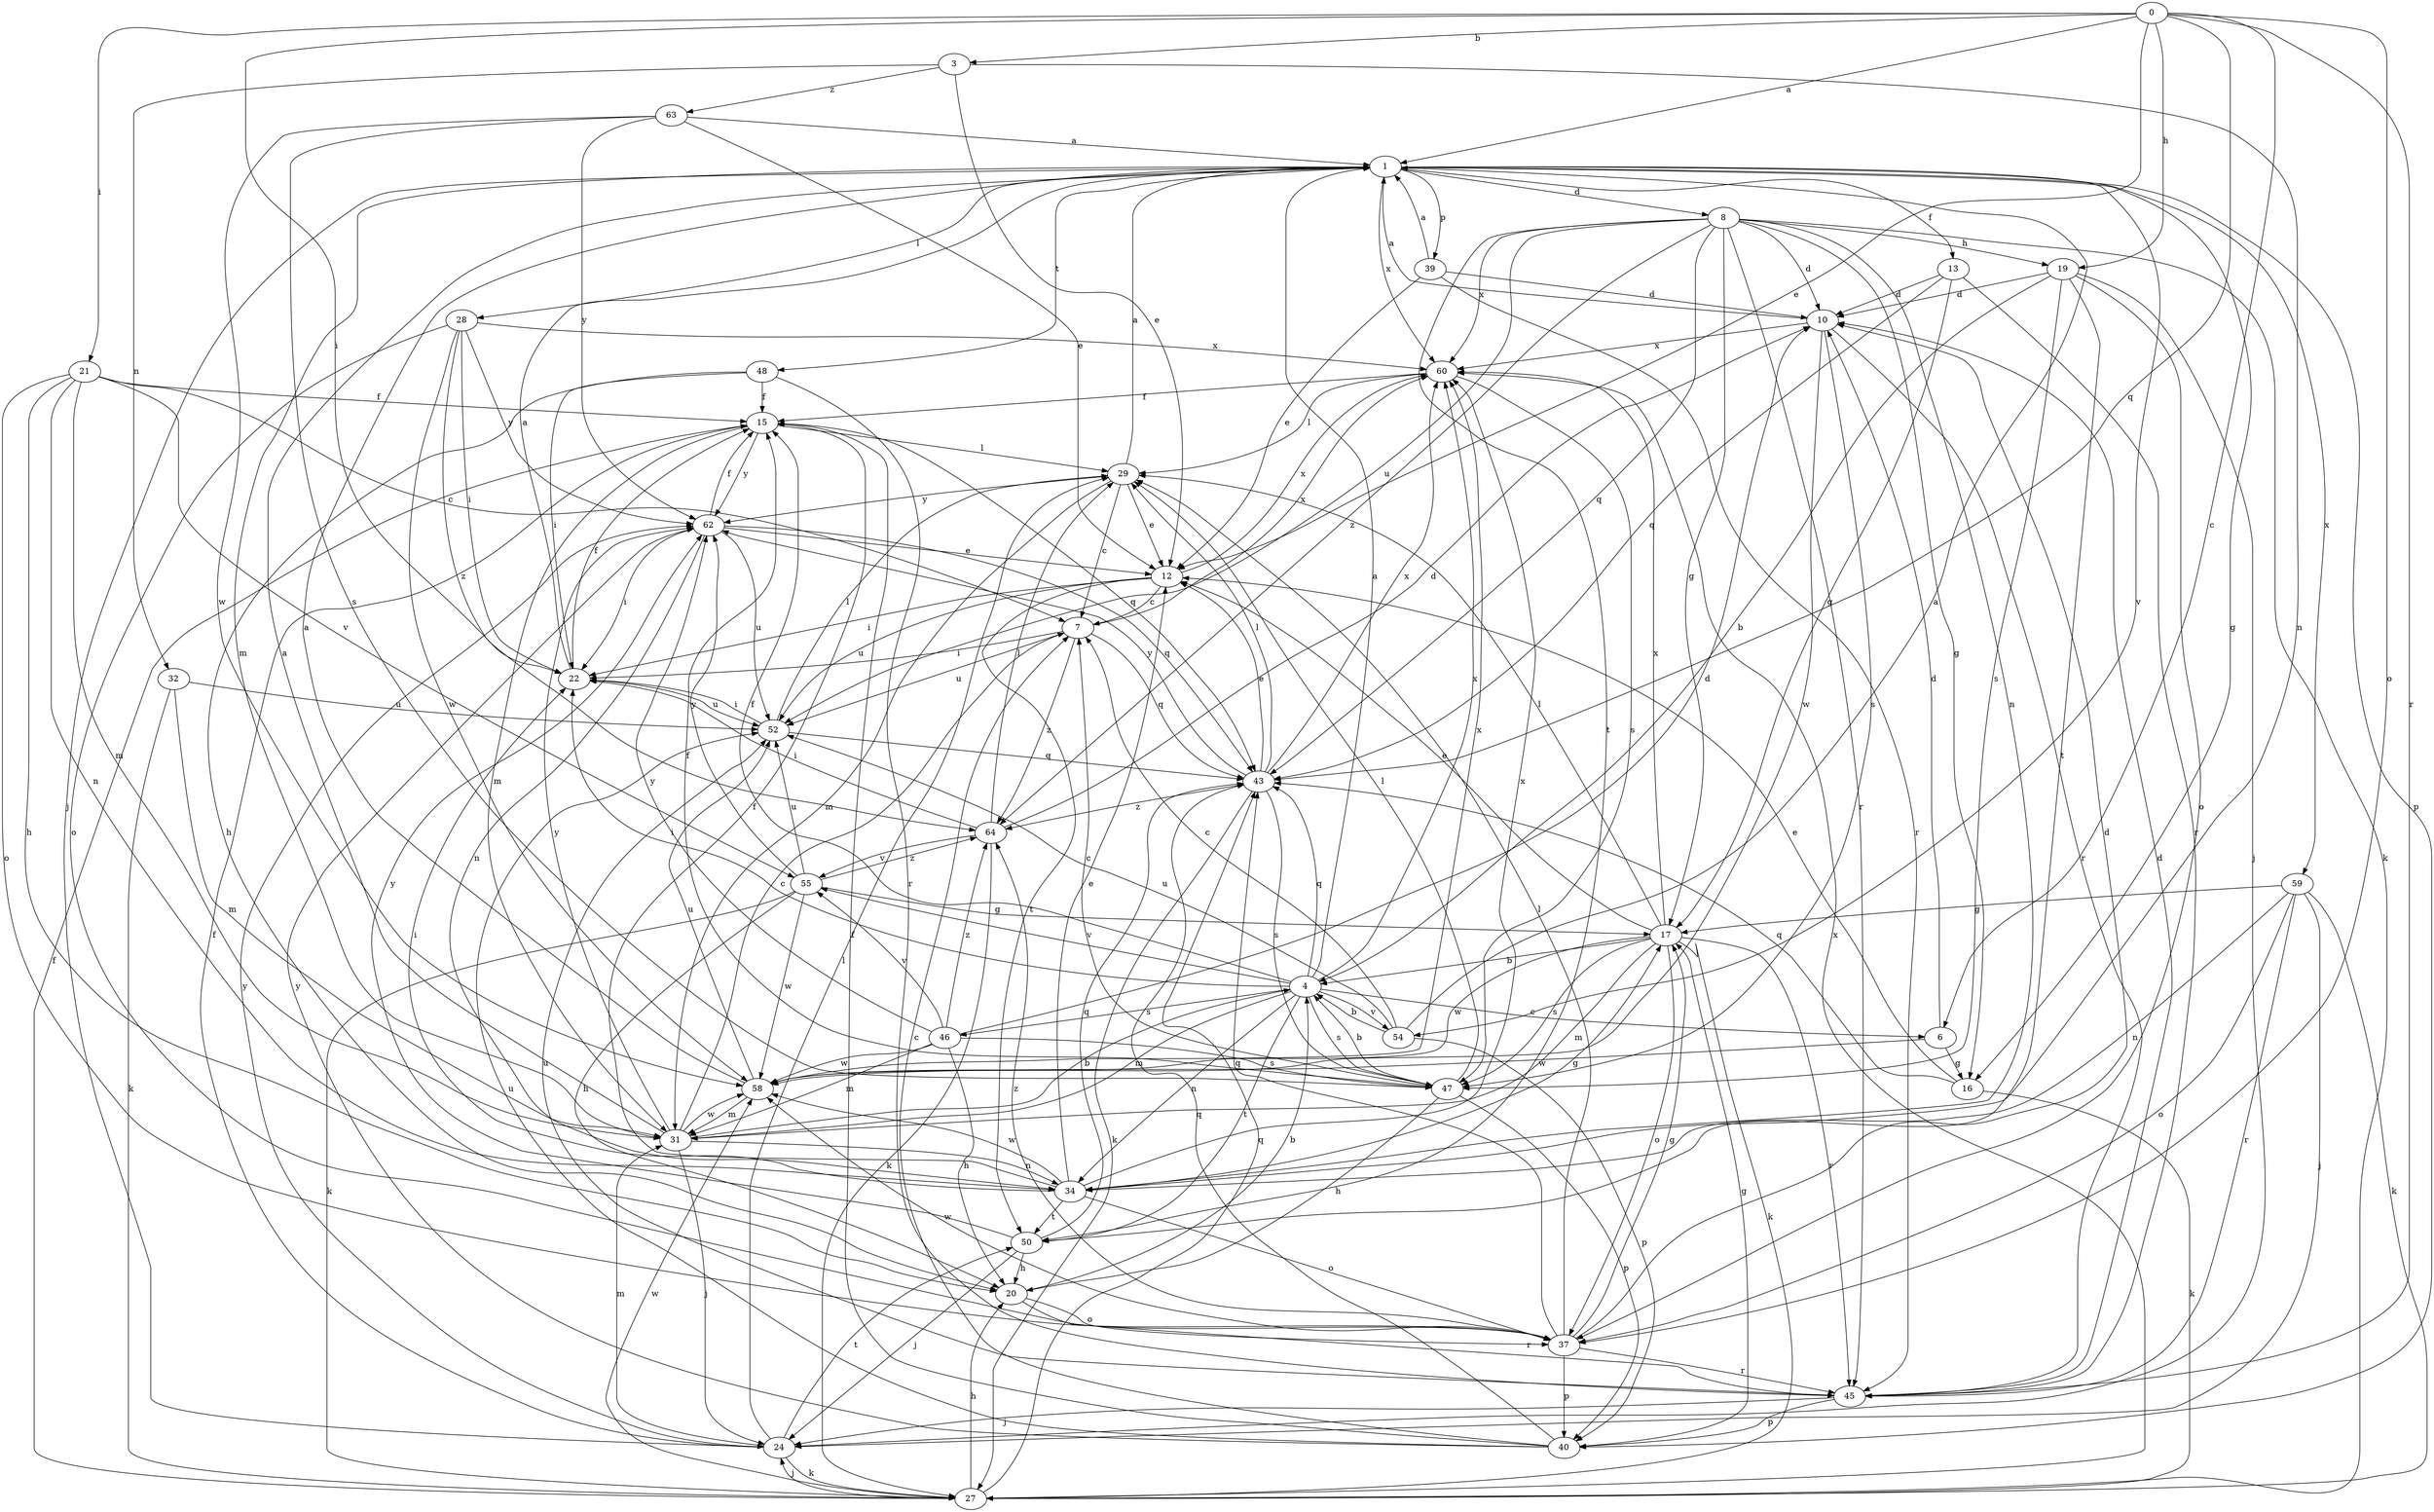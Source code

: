 strict digraph  {
0;
1;
3;
4;
6;
7;
8;
10;
12;
13;
15;
16;
17;
19;
20;
21;
22;
24;
27;
28;
29;
31;
32;
34;
37;
39;
40;
43;
45;
46;
47;
48;
50;
52;
54;
55;
58;
59;
60;
62;
63;
64;
0 -> 1  [label=a];
0 -> 3  [label=b];
0 -> 6  [label=c];
0 -> 12  [label=e];
0 -> 19  [label=h];
0 -> 21  [label=i];
0 -> 22  [label=i];
0 -> 37  [label=o];
0 -> 43  [label=q];
0 -> 45  [label=r];
1 -> 8  [label=d];
1 -> 13  [label=f];
1 -> 16  [label=g];
1 -> 24  [label=j];
1 -> 28  [label=l];
1 -> 31  [label=m];
1 -> 39  [label=p];
1 -> 40  [label=p];
1 -> 48  [label=t];
1 -> 54  [label=v];
1 -> 59  [label=x];
1 -> 60  [label=x];
3 -> 12  [label=e];
3 -> 32  [label=n];
3 -> 34  [label=n];
3 -> 63  [label=z];
4 -> 1  [label=a];
4 -> 6  [label=c];
4 -> 15  [label=f];
4 -> 22  [label=i];
4 -> 31  [label=m];
4 -> 34  [label=n];
4 -> 43  [label=q];
4 -> 46  [label=s];
4 -> 47  [label=s];
4 -> 50  [label=t];
4 -> 54  [label=v];
4 -> 55  [label=v];
4 -> 60  [label=x];
6 -> 10  [label=d];
6 -> 16  [label=g];
6 -> 58  [label=w];
7 -> 22  [label=i];
7 -> 43  [label=q];
7 -> 52  [label=u];
7 -> 60  [label=x];
7 -> 64  [label=z];
8 -> 10  [label=d];
8 -> 16  [label=g];
8 -> 17  [label=g];
8 -> 19  [label=h];
8 -> 27  [label=k];
8 -> 34  [label=n];
8 -> 43  [label=q];
8 -> 45  [label=r];
8 -> 50  [label=t];
8 -> 52  [label=u];
8 -> 60  [label=x];
8 -> 64  [label=z];
10 -> 1  [label=a];
10 -> 45  [label=r];
10 -> 47  [label=s];
10 -> 58  [label=w];
10 -> 60  [label=x];
12 -> 7  [label=c];
12 -> 22  [label=i];
12 -> 50  [label=t];
12 -> 52  [label=u];
12 -> 60  [label=x];
13 -> 10  [label=d];
13 -> 17  [label=g];
13 -> 43  [label=q];
13 -> 45  [label=r];
15 -> 29  [label=l];
15 -> 31  [label=m];
15 -> 43  [label=q];
15 -> 62  [label=y];
16 -> 12  [label=e];
16 -> 27  [label=k];
16 -> 43  [label=q];
17 -> 4  [label=b];
17 -> 12  [label=e];
17 -> 27  [label=k];
17 -> 29  [label=l];
17 -> 31  [label=m];
17 -> 37  [label=o];
17 -> 45  [label=r];
17 -> 47  [label=s];
17 -> 58  [label=w];
17 -> 60  [label=x];
19 -> 4  [label=b];
19 -> 10  [label=d];
19 -> 24  [label=j];
19 -> 37  [label=o];
19 -> 47  [label=s];
19 -> 50  [label=t];
20 -> 4  [label=b];
20 -> 37  [label=o];
20 -> 45  [label=r];
21 -> 7  [label=c];
21 -> 15  [label=f];
21 -> 20  [label=h];
21 -> 31  [label=m];
21 -> 34  [label=n];
21 -> 37  [label=o];
21 -> 55  [label=v];
22 -> 1  [label=a];
22 -> 15  [label=f];
22 -> 52  [label=u];
24 -> 15  [label=f];
24 -> 27  [label=k];
24 -> 29  [label=l];
24 -> 31  [label=m];
24 -> 50  [label=t];
24 -> 62  [label=y];
27 -> 15  [label=f];
27 -> 20  [label=h];
27 -> 24  [label=j];
27 -> 43  [label=q];
27 -> 58  [label=w];
27 -> 60  [label=x];
28 -> 22  [label=i];
28 -> 37  [label=o];
28 -> 58  [label=w];
28 -> 60  [label=x];
28 -> 62  [label=y];
28 -> 64  [label=z];
29 -> 1  [label=a];
29 -> 7  [label=c];
29 -> 12  [label=e];
29 -> 31  [label=m];
29 -> 62  [label=y];
31 -> 1  [label=a];
31 -> 4  [label=b];
31 -> 7  [label=c];
31 -> 24  [label=j];
31 -> 34  [label=n];
31 -> 58  [label=w];
31 -> 62  [label=y];
32 -> 27  [label=k];
32 -> 31  [label=m];
32 -> 52  [label=u];
34 -> 12  [label=e];
34 -> 15  [label=f];
34 -> 17  [label=g];
34 -> 22  [label=i];
34 -> 37  [label=o];
34 -> 50  [label=t];
34 -> 58  [label=w];
34 -> 60  [label=x];
37 -> 10  [label=d];
37 -> 17  [label=g];
37 -> 29  [label=l];
37 -> 40  [label=p];
37 -> 43  [label=q];
37 -> 45  [label=r];
37 -> 58  [label=w];
37 -> 64  [label=z];
39 -> 1  [label=a];
39 -> 10  [label=d];
39 -> 12  [label=e];
39 -> 45  [label=r];
40 -> 7  [label=c];
40 -> 15  [label=f];
40 -> 17  [label=g];
40 -> 43  [label=q];
40 -> 52  [label=u];
40 -> 62  [label=y];
43 -> 12  [label=e];
43 -> 27  [label=k];
43 -> 29  [label=l];
43 -> 47  [label=s];
43 -> 60  [label=x];
43 -> 62  [label=y];
43 -> 64  [label=z];
45 -> 10  [label=d];
45 -> 24  [label=j];
45 -> 40  [label=p];
45 -> 52  [label=u];
46 -> 10  [label=d];
46 -> 20  [label=h];
46 -> 31  [label=m];
46 -> 47  [label=s];
46 -> 55  [label=v];
46 -> 58  [label=w];
46 -> 62  [label=y];
46 -> 64  [label=z];
47 -> 4  [label=b];
47 -> 7  [label=c];
47 -> 15  [label=f];
47 -> 20  [label=h];
47 -> 29  [label=l];
47 -> 40  [label=p];
48 -> 15  [label=f];
48 -> 20  [label=h];
48 -> 22  [label=i];
48 -> 45  [label=r];
50 -> 20  [label=h];
50 -> 24  [label=j];
50 -> 43  [label=q];
50 -> 62  [label=y];
52 -> 22  [label=i];
52 -> 29  [label=l];
52 -> 43  [label=q];
54 -> 1  [label=a];
54 -> 4  [label=b];
54 -> 7  [label=c];
54 -> 40  [label=p];
54 -> 52  [label=u];
55 -> 17  [label=g];
55 -> 20  [label=h];
55 -> 27  [label=k];
55 -> 52  [label=u];
55 -> 58  [label=w];
55 -> 62  [label=y];
55 -> 64  [label=z];
58 -> 1  [label=a];
58 -> 31  [label=m];
58 -> 52  [label=u];
58 -> 60  [label=x];
59 -> 17  [label=g];
59 -> 24  [label=j];
59 -> 27  [label=k];
59 -> 34  [label=n];
59 -> 37  [label=o];
59 -> 45  [label=r];
60 -> 15  [label=f];
60 -> 29  [label=l];
60 -> 47  [label=s];
62 -> 12  [label=e];
62 -> 15  [label=f];
62 -> 22  [label=i];
62 -> 34  [label=n];
62 -> 43  [label=q];
62 -> 52  [label=u];
63 -> 1  [label=a];
63 -> 12  [label=e];
63 -> 47  [label=s];
63 -> 58  [label=w];
63 -> 62  [label=y];
64 -> 10  [label=d];
64 -> 22  [label=i];
64 -> 27  [label=k];
64 -> 29  [label=l];
64 -> 55  [label=v];
}
